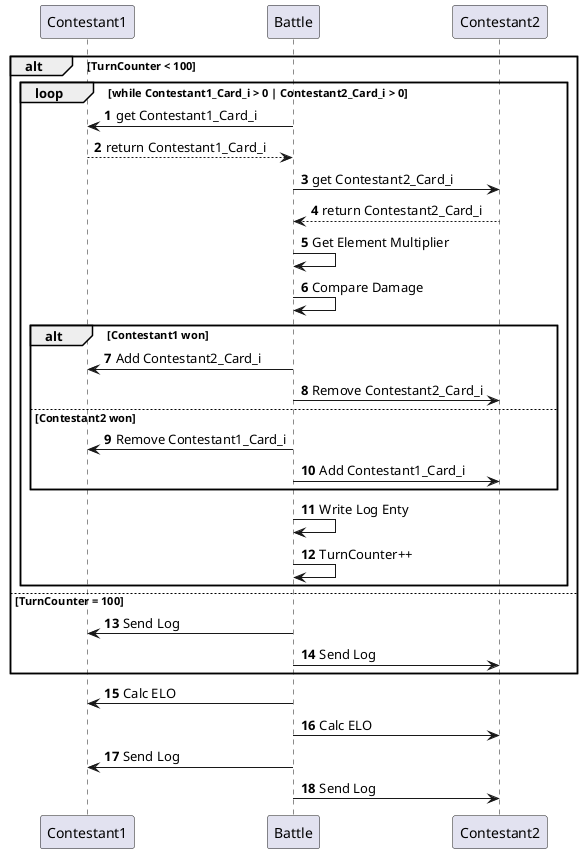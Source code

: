 @startuml
'https://plantuml.com/sequence-diagram

autonumber
participant Contestant1 order 10
participant Battle order 20
participant Contestant2 order 30

alt TurnCounter < 100
loop while Contestant1_Card_i > 0 | Contestant2_Card_i > 0

Battle -> Contestant1: get Contestant1_Card_i
Contestant1 --> Battle: return Contestant1_Card_i
Battle -> Contestant2: get Contestant2_Card_i
Contestant2 --> Battle: return Contestant2_Card_i

Battle->Battle: Get Element Multiplier
Battle->Battle: Compare Damage

alt Contestant1 won
    Contestant1 <- Battle: Add Contestant2_Card_i
    Battle -> Contestant2: Remove Contestant2_Card_i
else Contestant2 won
    Contestant1 <- Battle: Remove Contestant1_Card_i
    Battle -> Contestant2: Add Contestant1_Card_i
end

Battle->Battle: Write Log Enty


Battle->Battle: TurnCounter++

end
else TurnCounter = 100

Battle -> Contestant1: Send Log
Battle -> Contestant2: Send Log

end

Battle -> Contestant1: Calc ELO
Battle -> Contestant2: Calc ELO

Battle -> Contestant1: Send Log
Battle -> Contestant2: Send Log

@enduml